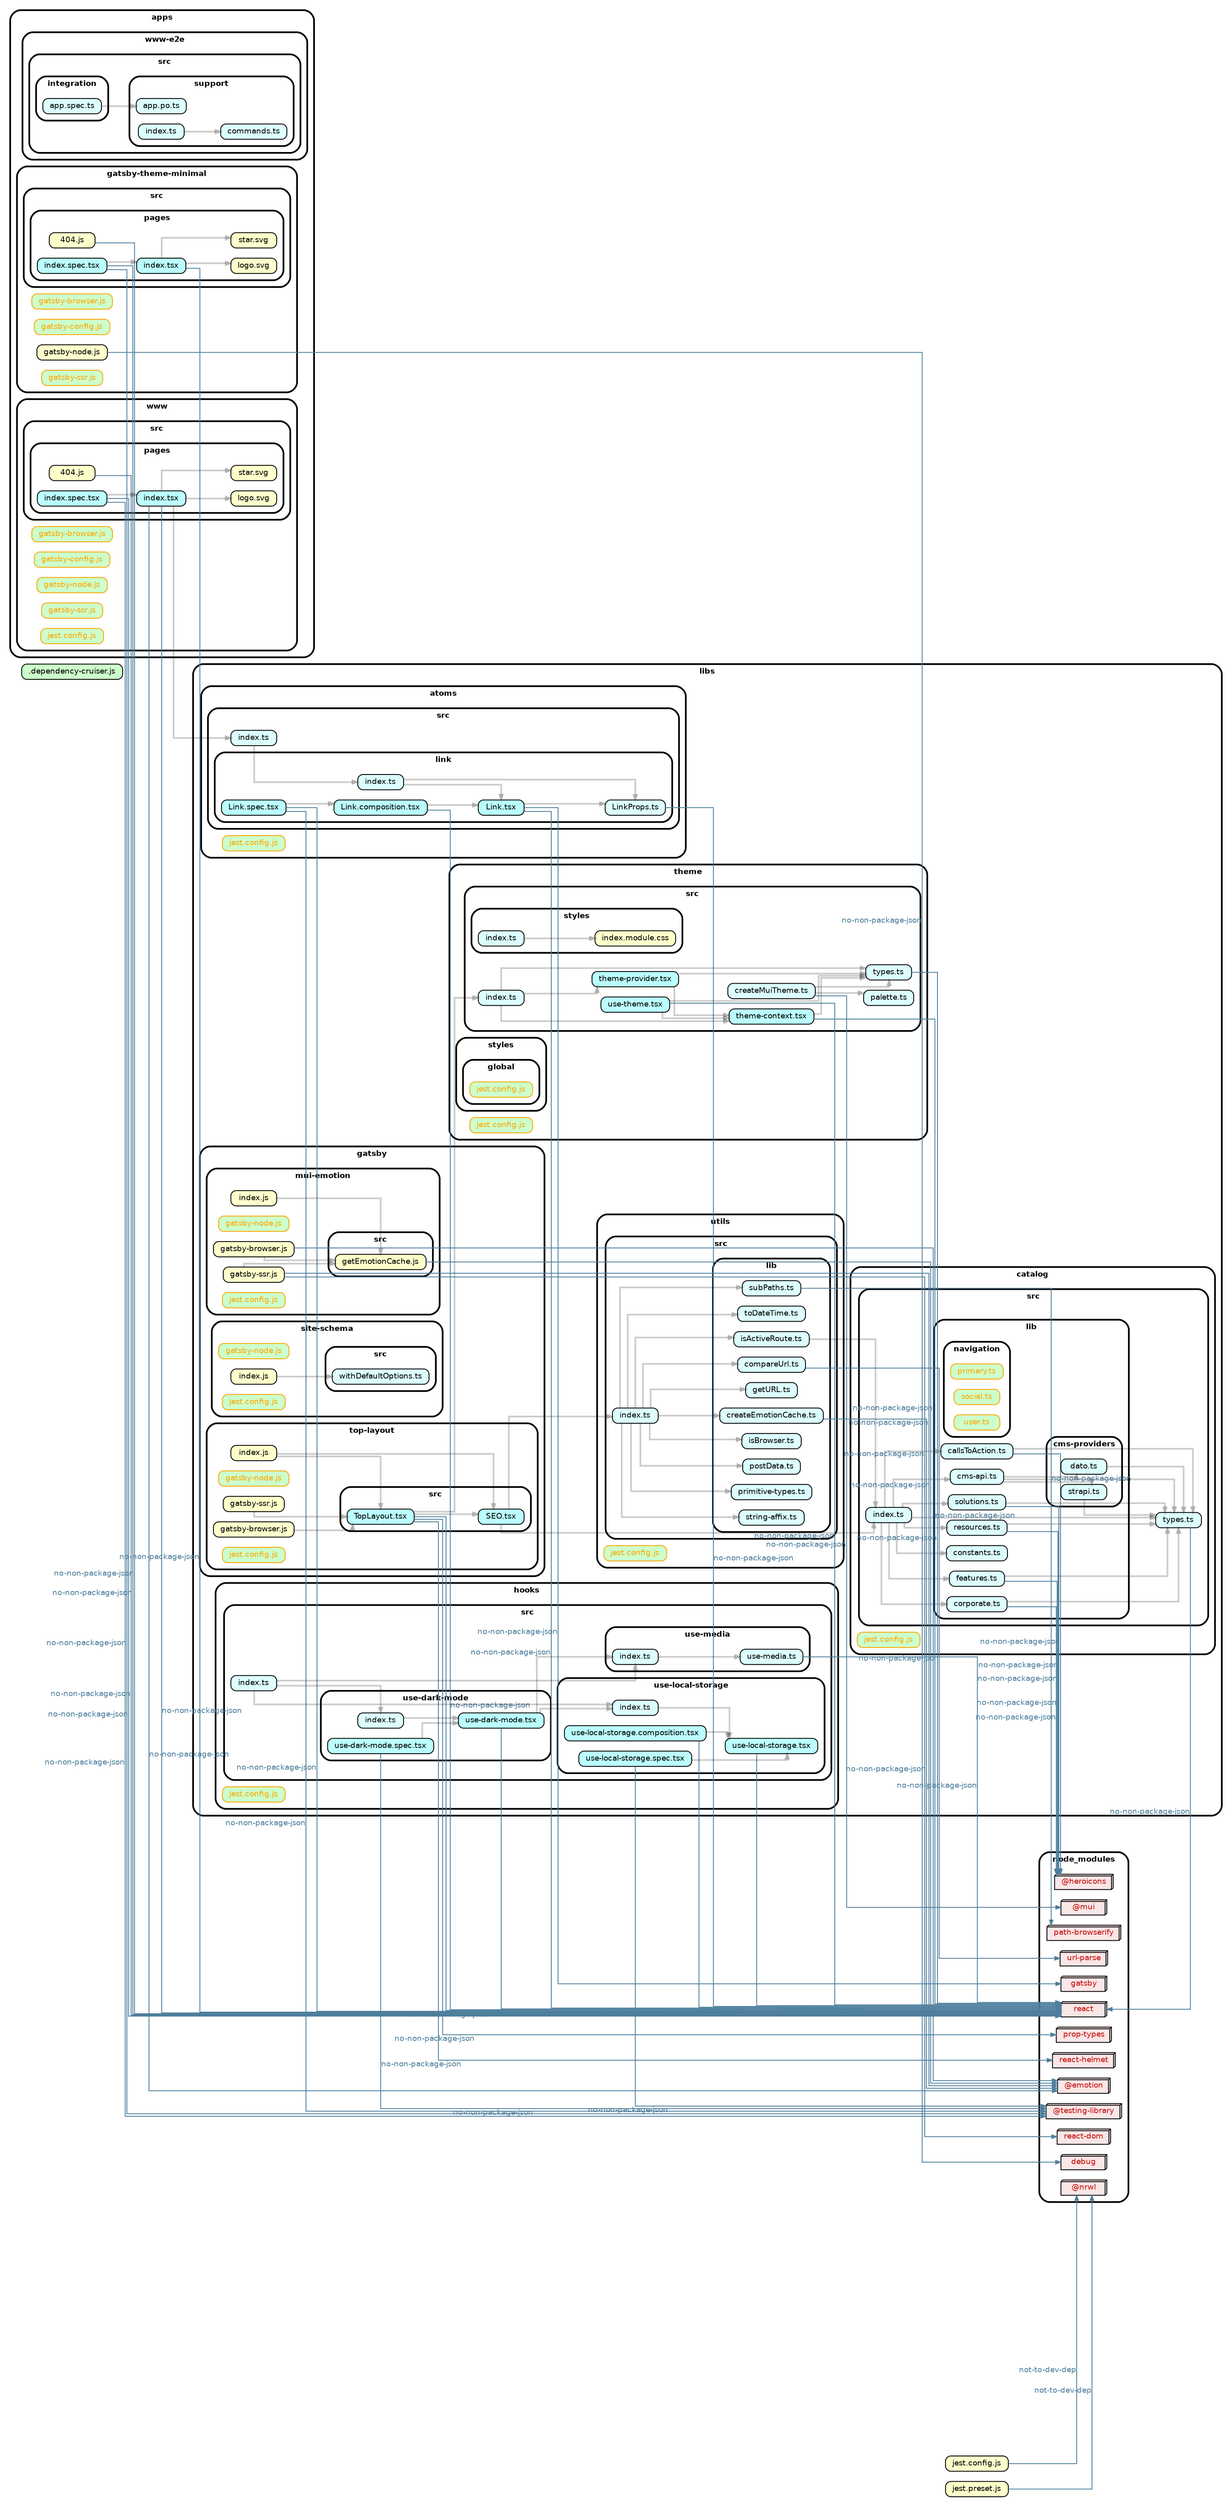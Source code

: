 strict digraph "dependency-cruiser output"{
    ordering="out" rankdir="LR" splines="ortho" overlap="false" nodesep="0.16" ranksep="0.18" fontname="Helvetica-bold" fontsize="9" style="rounded,bold,filled" fillcolor="#ffffff" compound="true"
    node [shape="box" style="rounded, filled" height="0.2" color="black" fillcolor="#ffffcc" fontcolor="black" fontname="Helvetica" fontsize="9"]
    edge [arrowhead="normal" arrowsize="0.6" penwidth="2.0" color="#00000033" fontname="Helvetica" fontsize="9"]

    ".dependency-cruiser.js" [label=".dependency-cruiser.js" URL=".dependency-cruiser.js" fillcolor="#ccffcc"]
    subgraph "cluster_apps" {label="apps" subgraph "cluster_apps/gatsby-theme-minimal" {label="gatsby-theme-minimal" "apps/gatsby-theme-minimal/gatsby-browser.js" [label="gatsby-browser.js" tooltip="no-orphans" URL="apps/gatsby-theme-minimal/gatsby-browser.js" fillcolor="#ccffcc" fontcolor="orange" color="orange"] } }
    subgraph "cluster_apps" {label="apps" subgraph "cluster_apps/gatsby-theme-minimal" {label="gatsby-theme-minimal" "apps/gatsby-theme-minimal/gatsby-config.js" [label="gatsby-config.js" tooltip="no-orphans" URL="apps/gatsby-theme-minimal/gatsby-config.js" fillcolor="#ccffcc" fontcolor="orange" color="orange"] } }
    subgraph "cluster_apps" {label="apps" subgraph "cluster_apps/gatsby-theme-minimal" {label="gatsby-theme-minimal" "apps/gatsby-theme-minimal/gatsby-node.js" [label="gatsby-node.js" URL="apps/gatsby-theme-minimal/gatsby-node.js" ] } }
    "apps/gatsby-theme-minimal/gatsby-node.js" -> "node_modules/debug" [xlabel="no-non-package-json" tooltip="no-non-package-json" penwidth="1.0" fontcolor="#4e7f9d" color="#4e7f9d"]
    subgraph "cluster_apps" {label="apps" subgraph "cluster_apps/gatsby-theme-minimal" {label="gatsby-theme-minimal" "apps/gatsby-theme-minimal/gatsby-ssr.js" [label="gatsby-ssr.js" tooltip="no-orphans" URL="apps/gatsby-theme-minimal/gatsby-ssr.js" fillcolor="#ccffcc" fontcolor="orange" color="orange"] } }
    subgraph "cluster_apps" {label="apps" subgraph "cluster_apps/gatsby-theme-minimal" {label="gatsby-theme-minimal" subgraph "cluster_apps/gatsby-theme-minimal/src" {label="src" subgraph "cluster_apps/gatsby-theme-minimal/src/pages" {label="pages" "apps/gatsby-theme-minimal/src/pages/404.js" [label="404.js" URL="apps/gatsby-theme-minimal/src/pages/404.js" ] } } } }
    "apps/gatsby-theme-minimal/src/pages/404.js" -> "node_modules/react" [xlabel="no-non-package-json" tooltip="no-non-package-json" penwidth="1.0" fontcolor="#4e7f9d" color="#4e7f9d"]
    subgraph "cluster_apps" {label="apps" subgraph "cluster_apps/gatsby-theme-minimal" {label="gatsby-theme-minimal" subgraph "cluster_apps/gatsby-theme-minimal/src" {label="src" subgraph "cluster_apps/gatsby-theme-minimal/src/pages" {label="pages" "apps/gatsby-theme-minimal/src/pages/index.spec.tsx" [label="index.spec.tsx" URL="apps/gatsby-theme-minimal/src/pages/index.spec.tsx" fillcolor="#bbfeff"] } } } }
    "apps/gatsby-theme-minimal/src/pages/index.spec.tsx" -> "apps/gatsby-theme-minimal/src/pages/index.tsx"
    "apps/gatsby-theme-minimal/src/pages/index.spec.tsx" -> "node_modules/@testing-library" [xlabel="no-non-package-json" tooltip="no-non-package-json" penwidth="1.0" fontcolor="#4e7f9d" color="#4e7f9d"]
    "apps/gatsby-theme-minimal/src/pages/index.spec.tsx" -> "node_modules/react" [xlabel="no-non-package-json" tooltip="no-non-package-json" penwidth="1.0" fontcolor="#4e7f9d" color="#4e7f9d"]
    subgraph "cluster_apps" {label="apps" subgraph "cluster_apps/gatsby-theme-minimal" {label="gatsby-theme-minimal" subgraph "cluster_apps/gatsby-theme-minimal/src" {label="src" subgraph "cluster_apps/gatsby-theme-minimal/src/pages" {label="pages" "apps/gatsby-theme-minimal/src/pages/index.tsx" [label="index.tsx" URL="apps/gatsby-theme-minimal/src/pages/index.tsx" fillcolor="#bbfeff"] } } } }
    "apps/gatsby-theme-minimal/src/pages/index.tsx" -> "apps/gatsby-theme-minimal/src/pages/logo.svg"
    "apps/gatsby-theme-minimal/src/pages/index.tsx" -> "apps/gatsby-theme-minimal/src/pages/star.svg"
    "apps/gatsby-theme-minimal/src/pages/index.tsx" -> "node_modules/react" [xlabel="no-non-package-json" tooltip="no-non-package-json" penwidth="1.0" fontcolor="#4e7f9d" color="#4e7f9d"]
    subgraph "cluster_apps" {label="apps" subgraph "cluster_apps/gatsby-theme-minimal" {label="gatsby-theme-minimal" subgraph "cluster_apps/gatsby-theme-minimal/src" {label="src" subgraph "cluster_apps/gatsby-theme-minimal/src/pages" {label="pages" "apps/gatsby-theme-minimal/src/pages/logo.svg" [label="logo.svg" URL="apps/gatsby-theme-minimal/src/pages/logo.svg" ] } } } }
    subgraph "cluster_apps" {label="apps" subgraph "cluster_apps/gatsby-theme-minimal" {label="gatsby-theme-minimal" subgraph "cluster_apps/gatsby-theme-minimal/src" {label="src" subgraph "cluster_apps/gatsby-theme-minimal/src/pages" {label="pages" "apps/gatsby-theme-minimal/src/pages/star.svg" [label="star.svg" URL="apps/gatsby-theme-minimal/src/pages/star.svg" ] } } } }
    subgraph "cluster_apps" {label="apps" subgraph "cluster_apps/www-e2e" {label="www-e2e" subgraph "cluster_apps/www-e2e/src" {label="src" subgraph "cluster_apps/www-e2e/src/integration" {label="integration" "apps/www-e2e/src/integration/app.spec.ts" [label="app.spec.ts" URL="apps/www-e2e/src/integration/app.spec.ts" fillcolor="#ddfeff"] } } } }
    "apps/www-e2e/src/integration/app.spec.ts" -> "apps/www-e2e/src/support/app.po.ts"
    subgraph "cluster_apps" {label="apps" subgraph "cluster_apps/www-e2e" {label="www-e2e" subgraph "cluster_apps/www-e2e/src" {label="src" subgraph "cluster_apps/www-e2e/src/support" {label="support" "apps/www-e2e/src/support/app.po.ts" [label="app.po.ts" URL="apps/www-e2e/src/support/app.po.ts" fillcolor="#ddfeff"] } } } }
    subgraph "cluster_apps" {label="apps" subgraph "cluster_apps/www-e2e" {label="www-e2e" subgraph "cluster_apps/www-e2e/src" {label="src" subgraph "cluster_apps/www-e2e/src/support" {label="support" "apps/www-e2e/src/support/commands.ts" [label="commands.ts" URL="apps/www-e2e/src/support/commands.ts" fillcolor="#ddfeff"] } } } }
    subgraph "cluster_apps" {label="apps" subgraph "cluster_apps/www-e2e" {label="www-e2e" subgraph "cluster_apps/www-e2e/src" {label="src" subgraph "cluster_apps/www-e2e/src/support" {label="support" "apps/www-e2e/src/support/index.ts" [label="index.ts" URL="apps/www-e2e/src/support/index.ts" fillcolor="#ddfeff"] } } } }
    "apps/www-e2e/src/support/index.ts" -> "apps/www-e2e/src/support/commands.ts"
    subgraph "cluster_apps" {label="apps" subgraph "cluster_apps/www" {label="www" "apps/www/gatsby-browser.js" [label="gatsby-browser.js" tooltip="no-orphans" URL="apps/www/gatsby-browser.js" fillcolor="#ccffcc" fontcolor="orange" color="orange"] } }
    subgraph "cluster_apps" {label="apps" subgraph "cluster_apps/www" {label="www" "apps/www/gatsby-config.js" [label="gatsby-config.js" tooltip="no-orphans" URL="apps/www/gatsby-config.js" fillcolor="#ccffcc" fontcolor="orange" color="orange"] } }
    subgraph "cluster_apps" {label="apps" subgraph "cluster_apps/www" {label="www" "apps/www/gatsby-node.js" [label="gatsby-node.js" tooltip="no-orphans" URL="apps/www/gatsby-node.js" fillcolor="#ccffcc" fontcolor="orange" color="orange"] } }
    subgraph "cluster_apps" {label="apps" subgraph "cluster_apps/www" {label="www" "apps/www/gatsby-ssr.js" [label="gatsby-ssr.js" tooltip="no-orphans" URL="apps/www/gatsby-ssr.js" fillcolor="#ccffcc" fontcolor="orange" color="orange"] } }
    subgraph "cluster_apps" {label="apps" subgraph "cluster_apps/www" {label="www" "apps/www/jest.config.js" [label="jest.config.js" tooltip="no-orphans" URL="apps/www/jest.config.js" fillcolor="#ccffcc" fontcolor="orange" color="orange"] } }
    subgraph "cluster_apps" {label="apps" subgraph "cluster_apps/www" {label="www" subgraph "cluster_apps/www/src" {label="src" subgraph "cluster_apps/www/src/pages" {label="pages" "apps/www/src/pages/404.js" [label="404.js" URL="apps/www/src/pages/404.js" ] } } } }
    "apps/www/src/pages/404.js" -> "node_modules/react" [xlabel="no-non-package-json" tooltip="no-non-package-json" penwidth="1.0" fontcolor="#4e7f9d" color="#4e7f9d"]
    subgraph "cluster_apps" {label="apps" subgraph "cluster_apps/www" {label="www" subgraph "cluster_apps/www/src" {label="src" subgraph "cluster_apps/www/src/pages" {label="pages" "apps/www/src/pages/index.spec.tsx" [label="index.spec.tsx" URL="apps/www/src/pages/index.spec.tsx" fillcolor="#bbfeff"] } } } }
    "apps/www/src/pages/index.spec.tsx" -> "apps/www/src/pages/index.tsx"
    "apps/www/src/pages/index.spec.tsx" -> "node_modules/@testing-library" [xlabel="no-non-package-json" tooltip="no-non-package-json" penwidth="1.0" fontcolor="#4e7f9d" color="#4e7f9d"]
    "apps/www/src/pages/index.spec.tsx" -> "node_modules/react" [xlabel="no-non-package-json" tooltip="no-non-package-json" penwidth="1.0" fontcolor="#4e7f9d" color="#4e7f9d"]
    subgraph "cluster_apps" {label="apps" subgraph "cluster_apps/www" {label="www" subgraph "cluster_apps/www/src" {label="src" subgraph "cluster_apps/www/src/pages" {label="pages" "apps/www/src/pages/index.tsx" [label="index.tsx" URL="apps/www/src/pages/index.tsx" fillcolor="#bbfeff"] } } } }
    "apps/www/src/pages/index.tsx" -> "apps/www/src/pages/logo.svg"
    "apps/www/src/pages/index.tsx" -> "apps/www/src/pages/star.svg"
    "apps/www/src/pages/index.tsx" -> "node_modules/@emotion" [xlabel="no-non-package-json" tooltip="no-non-package-json" penwidth="1.0" fontcolor="#4e7f9d" color="#4e7f9d"]
    "apps/www/src/pages/index.tsx" -> "libs/atoms/src/index.ts"
    "apps/www/src/pages/index.tsx" -> "node_modules/react" [xlabel="no-non-package-json" tooltip="no-non-package-json" penwidth="1.0" fontcolor="#4e7f9d" color="#4e7f9d"]
    subgraph "cluster_apps" {label="apps" subgraph "cluster_apps/www" {label="www" subgraph "cluster_apps/www/src" {label="src" subgraph "cluster_apps/www/src/pages" {label="pages" "apps/www/src/pages/logo.svg" [label="logo.svg" URL="apps/www/src/pages/logo.svg" ] } } } }
    subgraph "cluster_apps" {label="apps" subgraph "cluster_apps/www" {label="www" subgraph "cluster_apps/www/src" {label="src" subgraph "cluster_apps/www/src/pages" {label="pages" "apps/www/src/pages/star.svg" [label="star.svg" URL="apps/www/src/pages/star.svg" ] } } } }
    "jest.config.js" [label="jest.config.js" URL="jest.config.js" ]
    "jest.config.js" -> "node_modules/@nrwl" [xlabel="not-to-dev-dep" tooltip="not-to-dev-dep" penwidth="1.0" fontcolor="#4e7f9d" color="#4e7f9d"]
    "jest.preset.js" [label="jest.preset.js" URL="jest.preset.js" ]
    "jest.preset.js" -> "node_modules/@nrwl" [xlabel="not-to-dev-dep" tooltip="not-to-dev-dep" penwidth="1.0" fontcolor="#4e7f9d" color="#4e7f9d"]
    subgraph "cluster_libs" {label="libs" subgraph "cluster_libs/atoms" {label="atoms" "libs/atoms/jest.config.js" [label="jest.config.js" tooltip="no-orphans" URL="libs/atoms/jest.config.js" fillcolor="#ccffcc" fontcolor="orange" color="orange"] } }
    subgraph "cluster_libs" {label="libs" subgraph "cluster_libs/atoms" {label="atoms" subgraph "cluster_libs/atoms/src" {label="src" "libs/atoms/src/index.ts" [label="index.ts" URL="libs/atoms/src/index.ts" fillcolor="#ddfeff"] } } }
    "libs/atoms/src/index.ts" -> "libs/atoms/src/link/index.ts"
    subgraph "cluster_libs" {label="libs" subgraph "cluster_libs/atoms" {label="atoms" subgraph "cluster_libs/atoms/src" {label="src" subgraph "cluster_libs/atoms/src/link" {label="link" "libs/atoms/src/link/Link.composition.tsx" [label="Link.composition.tsx" URL="libs/atoms/src/link/Link.composition.tsx" fillcolor="#bbfeff"] } } } }
    "libs/atoms/src/link/Link.composition.tsx" -> "libs/atoms/src/link/Link.tsx"
    "libs/atoms/src/link/Link.composition.tsx" -> "node_modules/react" [xlabel="no-non-package-json" tooltip="no-non-package-json" penwidth="1.0" fontcolor="#4e7f9d" color="#4e7f9d"]
    subgraph "cluster_libs" {label="libs" subgraph "cluster_libs/atoms" {label="atoms" subgraph "cluster_libs/atoms/src" {label="src" subgraph "cluster_libs/atoms/src/link" {label="link" "libs/atoms/src/link/Link.spec.tsx" [label="Link.spec.tsx" URL="libs/atoms/src/link/Link.spec.tsx" fillcolor="#bbfeff"] } } } }
    "libs/atoms/src/link/Link.spec.tsx" -> "libs/atoms/src/link/Link.composition.tsx"
    "libs/atoms/src/link/Link.spec.tsx" -> "node_modules/@testing-library" [xlabel="no-non-package-json" tooltip="no-non-package-json" penwidth="1.0" fontcolor="#4e7f9d" color="#4e7f9d"]
    "libs/atoms/src/link/Link.spec.tsx" -> "node_modules/react" [xlabel="no-non-package-json" tooltip="no-non-package-json" penwidth="1.0" fontcolor="#4e7f9d" color="#4e7f9d"]
    subgraph "cluster_libs" {label="libs" subgraph "cluster_libs/atoms" {label="atoms" subgraph "cluster_libs/atoms/src" {label="src" subgraph "cluster_libs/atoms/src/link" {label="link" "libs/atoms/src/link/Link.tsx" [label="Link.tsx" URL="libs/atoms/src/link/Link.tsx" fillcolor="#bbfeff"] } } } }
    "libs/atoms/src/link/Link.tsx" -> "libs/atoms/src/link/LinkProps.ts"
    "libs/atoms/src/link/Link.tsx" -> "node_modules/gatsby" [xlabel="no-non-package-json" tooltip="no-non-package-json" penwidth="1.0" fontcolor="#4e7f9d" color="#4e7f9d"]
    "libs/atoms/src/link/Link.tsx" -> "node_modules/react" [xlabel="no-non-package-json" tooltip="no-non-package-json" penwidth="1.0" fontcolor="#4e7f9d" color="#4e7f9d"]
    subgraph "cluster_libs" {label="libs" subgraph "cluster_libs/atoms" {label="atoms" subgraph "cluster_libs/atoms/src" {label="src" subgraph "cluster_libs/atoms/src/link" {label="link" "libs/atoms/src/link/LinkProps.ts" [label="LinkProps.ts" URL="libs/atoms/src/link/LinkProps.ts" fillcolor="#ddfeff"] } } } }
    "libs/atoms/src/link/LinkProps.ts" -> "node_modules/react" [xlabel="no-non-package-json" tooltip="no-non-package-json" penwidth="1.0" fontcolor="#4e7f9d" color="#4e7f9d"]
    subgraph "cluster_libs" {label="libs" subgraph "cluster_libs/atoms" {label="atoms" subgraph "cluster_libs/atoms/src" {label="src" subgraph "cluster_libs/atoms/src/link" {label="link" "libs/atoms/src/link/index.ts" [label="index.ts" URL="libs/atoms/src/link/index.ts" fillcolor="#ddfeff"] } } } }
    "libs/atoms/src/link/index.ts" -> "libs/atoms/src/link/Link.tsx"
    "libs/atoms/src/link/index.ts" -> "libs/atoms/src/link/LinkProps.ts"
    subgraph "cluster_libs" {label="libs" subgraph "cluster_libs/catalog" {label="catalog" "libs/catalog/jest.config.js" [label="jest.config.js" tooltip="no-orphans" URL="libs/catalog/jest.config.js" fillcolor="#ccffcc" fontcolor="orange" color="orange"] } }
    subgraph "cluster_libs" {label="libs" subgraph "cluster_libs/catalog" {label="catalog" subgraph "cluster_libs/catalog/src" {label="src" "libs/catalog/src/index.ts" [label="index.ts" URL="libs/catalog/src/index.ts" fillcolor="#ddfeff"] } } }
    "libs/catalog/src/index.ts" -> "libs/catalog/src/lib/callsToAction.ts"
    "libs/catalog/src/index.ts" -> "libs/catalog/src/lib/cms-api.ts"
    "libs/catalog/src/index.ts" -> "libs/catalog/src/lib/constants.ts"
    "libs/catalog/src/index.ts" -> "libs/catalog/src/lib/corporate.ts"
    "libs/catalog/src/index.ts" -> "libs/catalog/src/lib/features.ts"
    "libs/catalog/src/index.ts" -> "libs/catalog/src/lib/resources.ts"
    "libs/catalog/src/index.ts" -> "libs/catalog/src/lib/solutions.ts"
    "libs/catalog/src/index.ts" -> "libs/catalog/src/types.ts"
    subgraph "cluster_libs" {label="libs" subgraph "cluster_libs/catalog" {label="catalog" subgraph "cluster_libs/catalog/src" {label="src" subgraph "cluster_libs/catalog/src/lib" {label="lib" "libs/catalog/src/lib/callsToAction.ts" [label="callsToAction.ts" URL="libs/catalog/src/lib/callsToAction.ts" fillcolor="#ddfeff"] } } } }
    "libs/catalog/src/lib/callsToAction.ts" -> "libs/catalog/src/types.ts"
    "libs/catalog/src/lib/callsToAction.ts" -> "node_modules/@heroicons" [xlabel="no-non-package-json" tooltip="no-non-package-json" penwidth="1.0" fontcolor="#4e7f9d" color="#4e7f9d"]
    subgraph "cluster_libs" {label="libs" subgraph "cluster_libs/catalog" {label="catalog" subgraph "cluster_libs/catalog/src" {label="src" subgraph "cluster_libs/catalog/src/lib" {label="lib" "libs/catalog/src/lib/cms-api.ts" [label="cms-api.ts" URL="libs/catalog/src/lib/cms-api.ts" fillcolor="#ddfeff"] } } } }
    "libs/catalog/src/lib/cms-api.ts" -> "libs/catalog/src/types.ts"
    "libs/catalog/src/lib/cms-api.ts" -> "libs/catalog/src/lib/cms-providers/dato.ts"
    "libs/catalog/src/lib/cms-api.ts" -> "libs/catalog/src/lib/cms-providers/strapi.ts"
    subgraph "cluster_libs" {label="libs" subgraph "cluster_libs/catalog" {label="catalog" subgraph "cluster_libs/catalog/src" {label="src" subgraph "cluster_libs/catalog/src/lib" {label="lib" subgraph "cluster_libs/catalog/src/lib/cms-providers" {label="cms-providers" "libs/catalog/src/lib/cms-providers/dato.ts" [label="dato.ts" URL="libs/catalog/src/lib/cms-providers/dato.ts" fillcolor="#ddfeff"] } } } } }
    "libs/catalog/src/lib/cms-providers/dato.ts" -> "libs/catalog/src/types.ts"
    subgraph "cluster_libs" {label="libs" subgraph "cluster_libs/catalog" {label="catalog" subgraph "cluster_libs/catalog/src" {label="src" subgraph "cluster_libs/catalog/src/lib" {label="lib" subgraph "cluster_libs/catalog/src/lib/cms-providers" {label="cms-providers" "libs/catalog/src/lib/cms-providers/strapi.ts" [label="strapi.ts" URL="libs/catalog/src/lib/cms-providers/strapi.ts" fillcolor="#ddfeff"] } } } } }
    "libs/catalog/src/lib/cms-providers/strapi.ts" -> "libs/catalog/src/types.ts"
    subgraph "cluster_libs" {label="libs" subgraph "cluster_libs/catalog" {label="catalog" subgraph "cluster_libs/catalog/src" {label="src" subgraph "cluster_libs/catalog/src/lib" {label="lib" "libs/catalog/src/lib/constants.ts" [label="constants.ts" URL="libs/catalog/src/lib/constants.ts" fillcolor="#ddfeff"] } } } }
    subgraph "cluster_libs" {label="libs" subgraph "cluster_libs/catalog" {label="catalog" subgraph "cluster_libs/catalog/src" {label="src" subgraph "cluster_libs/catalog/src/lib" {label="lib" "libs/catalog/src/lib/corporate.ts" [label="corporate.ts" URL="libs/catalog/src/lib/corporate.ts" fillcolor="#ddfeff"] } } } }
    "libs/catalog/src/lib/corporate.ts" -> "libs/catalog/src/types.ts"
    "libs/catalog/src/lib/corporate.ts" -> "node_modules/@heroicons" [xlabel="no-non-package-json" tooltip="no-non-package-json" penwidth="1.0" fontcolor="#4e7f9d" color="#4e7f9d"]
    subgraph "cluster_libs" {label="libs" subgraph "cluster_libs/catalog" {label="catalog" subgraph "cluster_libs/catalog/src" {label="src" subgraph "cluster_libs/catalog/src/lib" {label="lib" "libs/catalog/src/lib/features.ts" [label="features.ts" URL="libs/catalog/src/lib/features.ts" fillcolor="#ddfeff"] } } } }
    "libs/catalog/src/lib/features.ts" -> "libs/catalog/src/types.ts"
    "libs/catalog/src/lib/features.ts" -> "node_modules/@heroicons" [xlabel="no-non-package-json" tooltip="no-non-package-json" penwidth="1.0" fontcolor="#4e7f9d" color="#4e7f9d"]
    subgraph "cluster_libs" {label="libs" subgraph "cluster_libs/catalog" {label="catalog" subgraph "cluster_libs/catalog/src" {label="src" subgraph "cluster_libs/catalog/src/lib" {label="lib" subgraph "cluster_libs/catalog/src/lib/navigation" {label="navigation" "libs/catalog/src/lib/navigation/primary.ts" [label="primary.ts" tooltip="no-orphans" URL="libs/catalog/src/lib/navigation/primary.ts" fillcolor="#ccffcc" fontcolor="orange" color="orange"] } } } } }
    subgraph "cluster_libs" {label="libs" subgraph "cluster_libs/catalog" {label="catalog" subgraph "cluster_libs/catalog/src" {label="src" subgraph "cluster_libs/catalog/src/lib" {label="lib" subgraph "cluster_libs/catalog/src/lib/navigation" {label="navigation" "libs/catalog/src/lib/navigation/social.ts" [label="social.ts" tooltip="no-orphans" URL="libs/catalog/src/lib/navigation/social.ts" fillcolor="#ccffcc" fontcolor="orange" color="orange"] } } } } }
    subgraph "cluster_libs" {label="libs" subgraph "cluster_libs/catalog" {label="catalog" subgraph "cluster_libs/catalog/src" {label="src" subgraph "cluster_libs/catalog/src/lib" {label="lib" subgraph "cluster_libs/catalog/src/lib/navigation" {label="navigation" "libs/catalog/src/lib/navigation/user.ts" [label="user.ts" tooltip="no-orphans" URL="libs/catalog/src/lib/navigation/user.ts" fillcolor="#ccffcc" fontcolor="orange" color="orange"] } } } } }
    subgraph "cluster_libs" {label="libs" subgraph "cluster_libs/catalog" {label="catalog" subgraph "cluster_libs/catalog/src" {label="src" subgraph "cluster_libs/catalog/src/lib" {label="lib" "libs/catalog/src/lib/resources.ts" [label="resources.ts" URL="libs/catalog/src/lib/resources.ts" fillcolor="#ddfeff"] } } } }
    "libs/catalog/src/lib/resources.ts" -> "libs/catalog/src/types.ts"
    "libs/catalog/src/lib/resources.ts" -> "node_modules/@heroicons" [xlabel="no-non-package-json" tooltip="no-non-package-json" penwidth="1.0" fontcolor="#4e7f9d" color="#4e7f9d"]
    subgraph "cluster_libs" {label="libs" subgraph "cluster_libs/catalog" {label="catalog" subgraph "cluster_libs/catalog/src" {label="src" subgraph "cluster_libs/catalog/src/lib" {label="lib" "libs/catalog/src/lib/solutions.ts" [label="solutions.ts" URL="libs/catalog/src/lib/solutions.ts" fillcolor="#ddfeff"] } } } }
    "libs/catalog/src/lib/solutions.ts" -> "libs/catalog/src/types.ts"
    "libs/catalog/src/lib/solutions.ts" -> "node_modules/@heroicons" [xlabel="no-non-package-json" tooltip="no-non-package-json" penwidth="1.0" fontcolor="#4e7f9d" color="#4e7f9d"]
    subgraph "cluster_libs" {label="libs" subgraph "cluster_libs/catalog" {label="catalog" subgraph "cluster_libs/catalog/src" {label="src" "libs/catalog/src/types.ts" [label="types.ts" URL="libs/catalog/src/types.ts" fillcolor="#ddfeff"] } } }
    "libs/catalog/src/types.ts" -> "node_modules/react" [xlabel="no-non-package-json" tooltip="no-non-package-json" penwidth="1.0" fontcolor="#4e7f9d" color="#4e7f9d"]
    subgraph "cluster_libs" {label="libs" subgraph "cluster_libs/gatsby" {label="gatsby" subgraph "cluster_libs/gatsby/mui-emotion" {label="mui-emotion" "libs/gatsby/mui-emotion/gatsby-browser.js" [label="gatsby-browser.js" URL="libs/gatsby/mui-emotion/gatsby-browser.js" ] } } }
    "libs/gatsby/mui-emotion/gatsby-browser.js" -> "libs/gatsby/mui-emotion/src/getEmotionCache.js"
    "libs/gatsby/mui-emotion/gatsby-browser.js" -> "node_modules/@emotion" [xlabel="no-non-package-json" tooltip="no-non-package-json" penwidth="1.0" fontcolor="#4e7f9d" color="#4e7f9d"]
    subgraph "cluster_libs" {label="libs" subgraph "cluster_libs/gatsby" {label="gatsby" subgraph "cluster_libs/gatsby/mui-emotion" {label="mui-emotion" "libs/gatsby/mui-emotion/gatsby-node.js" [label="gatsby-node.js" tooltip="no-orphans" URL="libs/gatsby/mui-emotion/gatsby-node.js" fillcolor="#ccffcc" fontcolor="orange" color="orange"] } } }
    subgraph "cluster_libs" {label="libs" subgraph "cluster_libs/gatsby" {label="gatsby" subgraph "cluster_libs/gatsby/mui-emotion" {label="mui-emotion" "libs/gatsby/mui-emotion/gatsby-ssr.js" [label="gatsby-ssr.js" URL="libs/gatsby/mui-emotion/gatsby-ssr.js" ] } } }
    "libs/gatsby/mui-emotion/gatsby-ssr.js" -> "libs/gatsby/mui-emotion/src/getEmotionCache.js"
    "libs/gatsby/mui-emotion/gatsby-ssr.js" -> "node_modules/@emotion" [xlabel="no-non-package-json" tooltip="no-non-package-json" penwidth="1.0" fontcolor="#4e7f9d" color="#4e7f9d"]
    "libs/gatsby/mui-emotion/gatsby-ssr.js" -> "node_modules/react-dom" [xlabel="no-non-package-json" tooltip="no-non-package-json" penwidth="1.0" fontcolor="#4e7f9d" color="#4e7f9d"]
    subgraph "cluster_libs" {label="libs" subgraph "cluster_libs/gatsby" {label="gatsby" subgraph "cluster_libs/gatsby/mui-emotion" {label="mui-emotion" "libs/gatsby/mui-emotion/index.js" [label="index.js" URL="libs/gatsby/mui-emotion/index.js" ] } } }
    "libs/gatsby/mui-emotion/index.js" -> "libs/gatsby/mui-emotion/src/getEmotionCache.js"
    subgraph "cluster_libs" {label="libs" subgraph "cluster_libs/gatsby" {label="gatsby" subgraph "cluster_libs/gatsby/mui-emotion" {label="mui-emotion" "libs/gatsby/mui-emotion/jest.config.js" [label="jest.config.js" tooltip="no-orphans" URL="libs/gatsby/mui-emotion/jest.config.js" fillcolor="#ccffcc" fontcolor="orange" color="orange"] } } }
    subgraph "cluster_libs" {label="libs" subgraph "cluster_libs/gatsby" {label="gatsby" subgraph "cluster_libs/gatsby/mui-emotion" {label="mui-emotion" subgraph "cluster_libs/gatsby/mui-emotion/src" {label="src" "libs/gatsby/mui-emotion/src/getEmotionCache.js" [label="getEmotionCache.js" URL="libs/gatsby/mui-emotion/src/getEmotionCache.js" ] } } } }
    "libs/gatsby/mui-emotion/src/getEmotionCache.js" -> "node_modules/@emotion" [xlabel="no-non-package-json" tooltip="no-non-package-json" penwidth="1.0" fontcolor="#4e7f9d" color="#4e7f9d"]
    subgraph "cluster_libs" {label="libs" subgraph "cluster_libs/gatsby" {label="gatsby" subgraph "cluster_libs/gatsby/site-schema" {label="site-schema" "libs/gatsby/site-schema/gatsby-node.js" [label="gatsby-node.js" tooltip="no-orphans" URL="libs/gatsby/site-schema/gatsby-node.js" fillcolor="#ccffcc" fontcolor="orange" color="orange"] } } }
    subgraph "cluster_libs" {label="libs" subgraph "cluster_libs/gatsby" {label="gatsby" subgraph "cluster_libs/gatsby/site-schema" {label="site-schema" "libs/gatsby/site-schema/index.js" [label="index.js" URL="libs/gatsby/site-schema/index.js" ] } } }
    "libs/gatsby/site-schema/index.js" -> "libs/gatsby/site-schema/src/withDefaultOptions.ts"
    subgraph "cluster_libs" {label="libs" subgraph "cluster_libs/gatsby" {label="gatsby" subgraph "cluster_libs/gatsby/site-schema" {label="site-schema" "libs/gatsby/site-schema/jest.config.js" [label="jest.config.js" tooltip="no-orphans" URL="libs/gatsby/site-schema/jest.config.js" fillcolor="#ccffcc" fontcolor="orange" color="orange"] } } }
    subgraph "cluster_libs" {label="libs" subgraph "cluster_libs/gatsby" {label="gatsby" subgraph "cluster_libs/gatsby/site-schema" {label="site-schema" subgraph "cluster_libs/gatsby/site-schema/src" {label="src" "libs/gatsby/site-schema/src/withDefaultOptions.ts" [label="withDefaultOptions.ts" URL="libs/gatsby/site-schema/src/withDefaultOptions.ts" fillcolor="#ddfeff"] } } } }
    subgraph "cluster_libs" {label="libs" subgraph "cluster_libs/gatsby" {label="gatsby" subgraph "cluster_libs/gatsby/top-layout" {label="top-layout" "libs/gatsby/top-layout/gatsby-browser.js" [label="gatsby-browser.js" URL="libs/gatsby/top-layout/gatsby-browser.js" ] } } }
    "libs/gatsby/top-layout/gatsby-browser.js" -> "libs/gatsby/top-layout/src/TopLayout.tsx"
    subgraph "cluster_libs" {label="libs" subgraph "cluster_libs/gatsby" {label="gatsby" subgraph "cluster_libs/gatsby/top-layout" {label="top-layout" "libs/gatsby/top-layout/gatsby-node.js" [label="gatsby-node.js" tooltip="no-orphans" URL="libs/gatsby/top-layout/gatsby-node.js" fillcolor="#ccffcc" fontcolor="orange" color="orange"] } } }
    subgraph "cluster_libs" {label="libs" subgraph "cluster_libs/gatsby" {label="gatsby" subgraph "cluster_libs/gatsby/top-layout" {label="top-layout" "libs/gatsby/top-layout/gatsby-ssr.js" [label="gatsby-ssr.js" URL="libs/gatsby/top-layout/gatsby-ssr.js" ] } } }
    "libs/gatsby/top-layout/gatsby-ssr.js" -> "libs/gatsby/top-layout/src/TopLayout.tsx"
    subgraph "cluster_libs" {label="libs" subgraph "cluster_libs/gatsby" {label="gatsby" subgraph "cluster_libs/gatsby/top-layout" {label="top-layout" "libs/gatsby/top-layout/index.js" [label="index.js" URL="libs/gatsby/top-layout/index.js" ] } } }
    "libs/gatsby/top-layout/index.js" -> "libs/gatsby/top-layout/src/SEO.tsx"
    "libs/gatsby/top-layout/index.js" -> "libs/gatsby/top-layout/src/TopLayout.tsx"
    subgraph "cluster_libs" {label="libs" subgraph "cluster_libs/gatsby" {label="gatsby" subgraph "cluster_libs/gatsby/top-layout" {label="top-layout" "libs/gatsby/top-layout/jest.config.js" [label="jest.config.js" tooltip="no-orphans" URL="libs/gatsby/top-layout/jest.config.js" fillcolor="#ccffcc" fontcolor="orange" color="orange"] } } }
    subgraph "cluster_libs" {label="libs" subgraph "cluster_libs/gatsby" {label="gatsby" subgraph "cluster_libs/gatsby/top-layout" {label="top-layout" subgraph "cluster_libs/gatsby/top-layout/src" {label="src" "libs/gatsby/top-layout/src/SEO.tsx" [label="SEO.tsx" URL="libs/gatsby/top-layout/src/SEO.tsx" fillcolor="#bbfeff"] } } } }
    "libs/gatsby/top-layout/src/SEO.tsx" -> "libs/catalog/src/index.ts"
    "libs/gatsby/top-layout/src/SEO.tsx" -> "libs/utils/src/index.ts"
    subgraph "cluster_libs" {label="libs" subgraph "cluster_libs/gatsby" {label="gatsby" subgraph "cluster_libs/gatsby/top-layout" {label="top-layout" subgraph "cluster_libs/gatsby/top-layout/src" {label="src" "libs/gatsby/top-layout/src/TopLayout.tsx" [label="TopLayout.tsx" URL="libs/gatsby/top-layout/src/TopLayout.tsx" fillcolor="#bbfeff"] } } } }
    "libs/gatsby/top-layout/src/TopLayout.tsx" -> "libs/gatsby/top-layout/src/SEO.tsx"
    "libs/gatsby/top-layout/src/TopLayout.tsx" -> "libs/theme/src/index.ts"
    "libs/gatsby/top-layout/src/TopLayout.tsx" -> "node_modules/prop-types" [xlabel="no-non-package-json" tooltip="no-non-package-json" penwidth="1.0" fontcolor="#4e7f9d" color="#4e7f9d"]
    "libs/gatsby/top-layout/src/TopLayout.tsx" -> "node_modules/react" [xlabel="no-non-package-json" tooltip="no-non-package-json" penwidth="1.0" fontcolor="#4e7f9d" color="#4e7f9d"]
    "libs/gatsby/top-layout/src/TopLayout.tsx" -> "node_modules/react-helmet" [xlabel="no-non-package-json" tooltip="no-non-package-json" penwidth="1.0" fontcolor="#4e7f9d" color="#4e7f9d"]
    subgraph "cluster_libs" {label="libs" subgraph "cluster_libs/hooks" {label="hooks" "libs/hooks/jest.config.js" [label="jest.config.js" tooltip="no-orphans" URL="libs/hooks/jest.config.js" fillcolor="#ccffcc" fontcolor="orange" color="orange"] } }
    subgraph "cluster_libs" {label="libs" subgraph "cluster_libs/hooks" {label="hooks" subgraph "cluster_libs/hooks/src" {label="src" "libs/hooks/src/index.ts" [label="index.ts" URL="libs/hooks/src/index.ts" fillcolor="#ddfeff"] } } }
    "libs/hooks/src/index.ts" -> "libs/hooks/src/use-dark-mode/index.ts"
    "libs/hooks/src/index.ts" -> "libs/hooks/src/use-local-storage/index.ts"
    "libs/hooks/src/index.ts" -> "libs/hooks/src/use-media/index.ts"
    subgraph "cluster_libs" {label="libs" subgraph "cluster_libs/hooks" {label="hooks" subgraph "cluster_libs/hooks/src" {label="src" subgraph "cluster_libs/hooks/src/use-dark-mode" {label="use-dark-mode" "libs/hooks/src/use-dark-mode/index.ts" [label="index.ts" URL="libs/hooks/src/use-dark-mode/index.ts" fillcolor="#ddfeff"] } } } }
    "libs/hooks/src/use-dark-mode/index.ts" -> "libs/hooks/src/use-dark-mode/use-dark-mode.tsx"
    subgraph "cluster_libs" {label="libs" subgraph "cluster_libs/hooks" {label="hooks" subgraph "cluster_libs/hooks/src" {label="src" subgraph "cluster_libs/hooks/src/use-dark-mode" {label="use-dark-mode" "libs/hooks/src/use-dark-mode/use-dark-mode.spec.tsx" [label="use-dark-mode.spec.tsx" URL="libs/hooks/src/use-dark-mode/use-dark-mode.spec.tsx" fillcolor="#bbfeff"] } } } }
    "libs/hooks/src/use-dark-mode/use-dark-mode.spec.tsx" -> "libs/hooks/src/use-dark-mode/use-dark-mode.tsx"
    "libs/hooks/src/use-dark-mode/use-dark-mode.spec.tsx" -> "node_modules/@testing-library" [xlabel="no-non-package-json" tooltip="no-non-package-json" penwidth="1.0" fontcolor="#4e7f9d" color="#4e7f9d"]
    subgraph "cluster_libs" {label="libs" subgraph "cluster_libs/hooks" {label="hooks" subgraph "cluster_libs/hooks/src" {label="src" subgraph "cluster_libs/hooks/src/use-dark-mode" {label="use-dark-mode" "libs/hooks/src/use-dark-mode/use-dark-mode.tsx" [label="use-dark-mode.tsx" URL="libs/hooks/src/use-dark-mode/use-dark-mode.tsx" fillcolor="#bbfeff"] } } } }
    "libs/hooks/src/use-dark-mode/use-dark-mode.tsx" -> "libs/hooks/src/use-local-storage/index.ts"
    "libs/hooks/src/use-dark-mode/use-dark-mode.tsx" -> "libs/hooks/src/use-media/index.ts"
    "libs/hooks/src/use-dark-mode/use-dark-mode.tsx" -> "node_modules/react" [xlabel="no-non-package-json" tooltip="no-non-package-json" penwidth="1.0" fontcolor="#4e7f9d" color="#4e7f9d"]
    subgraph "cluster_libs" {label="libs" subgraph "cluster_libs/hooks" {label="hooks" subgraph "cluster_libs/hooks/src" {label="src" subgraph "cluster_libs/hooks/src/use-local-storage" {label="use-local-storage" "libs/hooks/src/use-local-storage/index.ts" [label="index.ts" URL="libs/hooks/src/use-local-storage/index.ts" fillcolor="#ddfeff"] } } } }
    "libs/hooks/src/use-local-storage/index.ts" -> "libs/hooks/src/use-local-storage/use-local-storage.tsx"
    subgraph "cluster_libs" {label="libs" subgraph "cluster_libs/hooks" {label="hooks" subgraph "cluster_libs/hooks/src" {label="src" subgraph "cluster_libs/hooks/src/use-local-storage" {label="use-local-storage" "libs/hooks/src/use-local-storage/use-local-storage.composition.tsx" [label="use-local-storage.composition.tsx" URL="libs/hooks/src/use-local-storage/use-local-storage.composition.tsx" fillcolor="#bbfeff"] } } } }
    "libs/hooks/src/use-local-storage/use-local-storage.composition.tsx" -> "libs/hooks/src/use-local-storage/use-local-storage.tsx"
    "libs/hooks/src/use-local-storage/use-local-storage.composition.tsx" -> "node_modules/react" [xlabel="no-non-package-json" tooltip="no-non-package-json" penwidth="1.0" fontcolor="#4e7f9d" color="#4e7f9d"]
    subgraph "cluster_libs" {label="libs" subgraph "cluster_libs/hooks" {label="hooks" subgraph "cluster_libs/hooks/src" {label="src" subgraph "cluster_libs/hooks/src/use-local-storage" {label="use-local-storage" "libs/hooks/src/use-local-storage/use-local-storage.spec.tsx" [label="use-local-storage.spec.tsx" URL="libs/hooks/src/use-local-storage/use-local-storage.spec.tsx" fillcolor="#bbfeff"] } } } }
    "libs/hooks/src/use-local-storage/use-local-storage.spec.tsx" -> "libs/hooks/src/use-local-storage/use-local-storage.tsx"
    "libs/hooks/src/use-local-storage/use-local-storage.spec.tsx" -> "node_modules/@testing-library" [xlabel="no-non-package-json" tooltip="no-non-package-json" penwidth="1.0" fontcolor="#4e7f9d" color="#4e7f9d"]
    subgraph "cluster_libs" {label="libs" subgraph "cluster_libs/hooks" {label="hooks" subgraph "cluster_libs/hooks/src" {label="src" subgraph "cluster_libs/hooks/src/use-local-storage" {label="use-local-storage" "libs/hooks/src/use-local-storage/use-local-storage.tsx" [label="use-local-storage.tsx" URL="libs/hooks/src/use-local-storage/use-local-storage.tsx" fillcolor="#bbfeff"] } } } }
    "libs/hooks/src/use-local-storage/use-local-storage.tsx" -> "node_modules/react" [xlabel="no-non-package-json" tooltip="no-non-package-json" penwidth="1.0" fontcolor="#4e7f9d" color="#4e7f9d"]
    subgraph "cluster_libs" {label="libs" subgraph "cluster_libs/hooks" {label="hooks" subgraph "cluster_libs/hooks/src" {label="src" subgraph "cluster_libs/hooks/src/use-media" {label="use-media" "libs/hooks/src/use-media/index.ts" [label="index.ts" URL="libs/hooks/src/use-media/index.ts" fillcolor="#ddfeff"] } } } }
    "libs/hooks/src/use-media/index.ts" -> "libs/hooks/src/use-media/use-media.ts"
    subgraph "cluster_libs" {label="libs" subgraph "cluster_libs/hooks" {label="hooks" subgraph "cluster_libs/hooks/src" {label="src" subgraph "cluster_libs/hooks/src/use-media" {label="use-media" "libs/hooks/src/use-media/use-media.ts" [label="use-media.ts" URL="libs/hooks/src/use-media/use-media.ts" fillcolor="#ddfeff"] } } } }
    "libs/hooks/src/use-media/use-media.ts" -> "node_modules/react" [xlabel="no-non-package-json" tooltip="no-non-package-json" penwidth="1.0" fontcolor="#4e7f9d" color="#4e7f9d"]
    subgraph "cluster_libs" {label="libs" subgraph "cluster_libs/theme" {label="theme" "libs/theme/jest.config.js" [label="jest.config.js" tooltip="no-orphans" URL="libs/theme/jest.config.js" fillcolor="#ccffcc" fontcolor="orange" color="orange"] } }
    subgraph "cluster_libs" {label="libs" subgraph "cluster_libs/theme" {label="theme" subgraph "cluster_libs/theme/src" {label="src" "libs/theme/src/createMuiTheme.ts" [label="createMuiTheme.ts" URL="libs/theme/src/createMuiTheme.ts" fillcolor="#ddfeff"] } } }
    "libs/theme/src/createMuiTheme.ts" -> "libs/theme/src/palette.ts"
    "libs/theme/src/createMuiTheme.ts" -> "libs/theme/src/types.ts"
    "libs/theme/src/createMuiTheme.ts" -> "node_modules/@mui" [xlabel="no-non-package-json" tooltip="no-non-package-json" penwidth="1.0" fontcolor="#4e7f9d" color="#4e7f9d"]
    subgraph "cluster_libs" {label="libs" subgraph "cluster_libs/theme" {label="theme" subgraph "cluster_libs/theme/src" {label="src" "libs/theme/src/index.ts" [label="index.ts" URL="libs/theme/src/index.ts" fillcolor="#ddfeff"] } } }
    "libs/theme/src/index.ts" -> "libs/theme/src/theme-context.tsx"
    "libs/theme/src/index.ts" -> "libs/theme/src/theme-provider.tsx"
    "libs/theme/src/index.ts" -> "libs/theme/src/types.ts"
    subgraph "cluster_libs" {label="libs" subgraph "cluster_libs/theme" {label="theme" subgraph "cluster_libs/theme/src" {label="src" "libs/theme/src/palette.ts" [label="palette.ts" URL="libs/theme/src/palette.ts" fillcolor="#ddfeff"] } } }
    subgraph "cluster_libs" {label="libs" subgraph "cluster_libs/theme" {label="theme" subgraph "cluster_libs/theme/src" {label="src" subgraph "cluster_libs/theme/src/styles" {label="styles" "libs/theme/src/styles/index.module.css" [label="index.module.css" URL="libs/theme/src/styles/index.module.css" ] } } } }
    subgraph "cluster_libs" {label="libs" subgraph "cluster_libs/theme" {label="theme" subgraph "cluster_libs/theme/src" {label="src" subgraph "cluster_libs/theme/src/styles" {label="styles" "libs/theme/src/styles/index.ts" [label="index.ts" URL="libs/theme/src/styles/index.ts" fillcolor="#ddfeff"] } } } }
    "libs/theme/src/styles/index.ts" -> "libs/theme/src/styles/index.module.css"
    subgraph "cluster_libs" {label="libs" subgraph "cluster_libs/theme" {label="theme" subgraph "cluster_libs/theme/src" {label="src" "libs/theme/src/theme-context.tsx" [label="theme-context.tsx" URL="libs/theme/src/theme-context.tsx" fillcolor="#bbfeff"] } } }
    "libs/theme/src/theme-context.tsx" -> "libs/theme/src/types.ts"
    "libs/theme/src/theme-context.tsx" -> "node_modules/react" [xlabel="no-non-package-json" tooltip="no-non-package-json" penwidth="1.0" fontcolor="#4e7f9d" color="#4e7f9d"]
    subgraph "cluster_libs" {label="libs" subgraph "cluster_libs/theme" {label="theme" subgraph "cluster_libs/theme/src" {label="src" "libs/theme/src/theme-provider.tsx" [label="theme-provider.tsx" URL="libs/theme/src/theme-provider.tsx" fillcolor="#bbfeff"] } } }
    "libs/theme/src/theme-provider.tsx" -> "libs/theme/src/theme-context.tsx"
    "libs/theme/src/theme-provider.tsx" -> "libs/theme/src/types.ts"
    subgraph "cluster_libs" {label="libs" subgraph "cluster_libs/theme" {label="theme" subgraph "cluster_libs/theme/src" {label="src" "libs/theme/src/types.ts" [label="types.ts" URL="libs/theme/src/types.ts" fillcolor="#ddfeff"] } } }
    "libs/theme/src/types.ts" -> "node_modules/react" [xlabel="no-non-package-json" tooltip="no-non-package-json" penwidth="1.0" fontcolor="#4e7f9d" color="#4e7f9d"]
    subgraph "cluster_libs" {label="libs" subgraph "cluster_libs/theme" {label="theme" subgraph "cluster_libs/theme/src" {label="src" "libs/theme/src/use-theme.tsx" [label="use-theme.tsx" URL="libs/theme/src/use-theme.tsx" fillcolor="#bbfeff"] } } }
    "libs/theme/src/use-theme.tsx" -> "libs/theme/src/theme-context.tsx"
    "libs/theme/src/use-theme.tsx" -> "libs/theme/src/types.ts"
    "libs/theme/src/use-theme.tsx" -> "node_modules/react" [xlabel="no-non-package-json" tooltip="no-non-package-json" penwidth="1.0" fontcolor="#4e7f9d" color="#4e7f9d"]
    subgraph "cluster_libs" {label="libs" subgraph "cluster_libs/theme" {label="theme" subgraph "cluster_libs/theme/styles" {label="styles" subgraph "cluster_libs/theme/styles/global" {label="global" "libs/theme/styles/global/jest.config.js" [label="jest.config.js" tooltip="no-orphans" URL="libs/theme/styles/global/jest.config.js" fillcolor="#ccffcc" fontcolor="orange" color="orange"] } } } }
    subgraph "cluster_libs" {label="libs" subgraph "cluster_libs/utils" {label="utils" "libs/utils/jest.config.js" [label="jest.config.js" tooltip="no-orphans" URL="libs/utils/jest.config.js" fillcolor="#ccffcc" fontcolor="orange" color="orange"] } }
    subgraph "cluster_libs" {label="libs" subgraph "cluster_libs/utils" {label="utils" subgraph "cluster_libs/utils/src" {label="src" "libs/utils/src/index.ts" [label="index.ts" URL="libs/utils/src/index.ts" fillcolor="#ddfeff"] } } }
    "libs/utils/src/index.ts" -> "libs/utils/src/lib/compareUrl.ts"
    "libs/utils/src/index.ts" -> "libs/utils/src/lib/createEmotionCache.ts"
    "libs/utils/src/index.ts" -> "libs/utils/src/lib/getURL.ts"
    "libs/utils/src/index.ts" -> "libs/utils/src/lib/isActiveRoute.ts"
    "libs/utils/src/index.ts" -> "libs/utils/src/lib/isBrowser.ts"
    "libs/utils/src/index.ts" -> "libs/utils/src/lib/postData.ts"
    "libs/utils/src/index.ts" -> "libs/utils/src/lib/primitive-types.ts"
    "libs/utils/src/index.ts" -> "libs/utils/src/lib/string-affix.ts"
    "libs/utils/src/index.ts" -> "libs/utils/src/lib/subPaths.ts"
    "libs/utils/src/index.ts" -> "libs/utils/src/lib/toDateTime.ts"
    subgraph "cluster_libs" {label="libs" subgraph "cluster_libs/utils" {label="utils" subgraph "cluster_libs/utils/src" {label="src" subgraph "cluster_libs/utils/src/lib" {label="lib" "libs/utils/src/lib/compareUrl.ts" [label="compareUrl.ts" URL="libs/utils/src/lib/compareUrl.ts" fillcolor="#ddfeff"] } } } }
    "libs/utils/src/lib/compareUrl.ts" -> "node_modules/url-parse" [xlabel="no-non-package-json" tooltip="no-non-package-json" penwidth="1.0" fontcolor="#4e7f9d" color="#4e7f9d"]
    subgraph "cluster_libs" {label="libs" subgraph "cluster_libs/utils" {label="utils" subgraph "cluster_libs/utils/src" {label="src" subgraph "cluster_libs/utils/src/lib" {label="lib" "libs/utils/src/lib/createEmotionCache.ts" [label="createEmotionCache.ts" URL="libs/utils/src/lib/createEmotionCache.ts" fillcolor="#ddfeff"] } } } }
    "libs/utils/src/lib/createEmotionCache.ts" -> "node_modules/@emotion" [xlabel="no-non-package-json" tooltip="no-non-package-json" penwidth="1.0" fontcolor="#4e7f9d" color="#4e7f9d"]
    subgraph "cluster_libs" {label="libs" subgraph "cluster_libs/utils" {label="utils" subgraph "cluster_libs/utils/src" {label="src" subgraph "cluster_libs/utils/src/lib" {label="lib" "libs/utils/src/lib/getURL.ts" [label="getURL.ts" URL="libs/utils/src/lib/getURL.ts" fillcolor="#ddfeff"] } } } }
    subgraph "cluster_libs" {label="libs" subgraph "cluster_libs/utils" {label="utils" subgraph "cluster_libs/utils/src" {label="src" subgraph "cluster_libs/utils/src/lib" {label="lib" "libs/utils/src/lib/isActiveRoute.ts" [label="isActiveRoute.ts" URL="libs/utils/src/lib/isActiveRoute.ts" fillcolor="#ddfeff"] } } } }
    "libs/utils/src/lib/isActiveRoute.ts" -> "libs/catalog/src/index.ts"
    subgraph "cluster_libs" {label="libs" subgraph "cluster_libs/utils" {label="utils" subgraph "cluster_libs/utils/src" {label="src" subgraph "cluster_libs/utils/src/lib" {label="lib" "libs/utils/src/lib/isBrowser.ts" [label="isBrowser.ts" URL="libs/utils/src/lib/isBrowser.ts" fillcolor="#ddfeff"] } } } }
    subgraph "cluster_libs" {label="libs" subgraph "cluster_libs/utils" {label="utils" subgraph "cluster_libs/utils/src" {label="src" subgraph "cluster_libs/utils/src/lib" {label="lib" "libs/utils/src/lib/postData.ts" [label="postData.ts" URL="libs/utils/src/lib/postData.ts" fillcolor="#ddfeff"] } } } }
    subgraph "cluster_libs" {label="libs" subgraph "cluster_libs/utils" {label="utils" subgraph "cluster_libs/utils/src" {label="src" subgraph "cluster_libs/utils/src/lib" {label="lib" "libs/utils/src/lib/primitive-types.ts" [label="primitive-types.ts" URL="libs/utils/src/lib/primitive-types.ts" fillcolor="#ddfeff"] } } } }
    subgraph "cluster_libs" {label="libs" subgraph "cluster_libs/utils" {label="utils" subgraph "cluster_libs/utils/src" {label="src" subgraph "cluster_libs/utils/src/lib" {label="lib" "libs/utils/src/lib/string-affix.ts" [label="string-affix.ts" URL="libs/utils/src/lib/string-affix.ts" fillcolor="#ddfeff"] } } } }
    subgraph "cluster_libs" {label="libs" subgraph "cluster_libs/utils" {label="utils" subgraph "cluster_libs/utils/src" {label="src" subgraph "cluster_libs/utils/src/lib" {label="lib" "libs/utils/src/lib/subPaths.ts" [label="subPaths.ts" URL="libs/utils/src/lib/subPaths.ts" fillcolor="#ddfeff"] } } } }
    "libs/utils/src/lib/subPaths.ts" -> "node_modules/path-browserify" [xlabel="no-non-package-json" tooltip="no-non-package-json" penwidth="1.0" fontcolor="#4e7f9d" color="#4e7f9d"]
    subgraph "cluster_libs" {label="libs" subgraph "cluster_libs/utils" {label="utils" subgraph "cluster_libs/utils/src" {label="src" subgraph "cluster_libs/utils/src/lib" {label="lib" "libs/utils/src/lib/toDateTime.ts" [label="toDateTime.ts" URL="libs/utils/src/lib/toDateTime.ts" fillcolor="#ddfeff"] } } } }
    subgraph "cluster_node_modules" {label="node_modules" "node_modules/@emotion" [label="@emotion" URL="node_modules/@emotion" shape="box3d" fillcolor="#c40b0a1a" fontcolor="#c40b0a"] }
    subgraph "cluster_node_modules" {label="node_modules" "node_modules/@heroicons" [label="@heroicons" URL="node_modules/@heroicons" shape="box3d" fillcolor="#c40b0a1a" fontcolor="#c40b0a"] }
    subgraph "cluster_node_modules" {label="node_modules" "node_modules/@mui" [label="@mui" URL="node_modules/@mui" shape="box3d" fillcolor="#c40b0a1a" fontcolor="#c40b0a"] }
    subgraph "cluster_node_modules" {label="node_modules" "node_modules/@nrwl" [label="@nrwl" URL="node_modules/@nrwl" shape="box3d" fillcolor="#c40b0a1a" fontcolor="#c40b0a"] }
    subgraph "cluster_node_modules" {label="node_modules" "node_modules/@testing-library" [label="@testing-library" URL="node_modules/@testing-library" shape="box3d" fillcolor="#c40b0a1a" fontcolor="#c40b0a"] }
    subgraph "cluster_node_modules" {label="node_modules" "node_modules/debug" [label="debug" URL="node_modules/debug" shape="box3d" fillcolor="#c40b0a1a" fontcolor="#c40b0a"] }
    subgraph "cluster_node_modules" {label="node_modules" "node_modules/gatsby" [label="gatsby" URL="node_modules/gatsby" shape="box3d" fillcolor="#c40b0a1a" fontcolor="#c40b0a"] }
    subgraph "cluster_node_modules" {label="node_modules" "node_modules/path-browserify" [label="path-browserify" URL="node_modules/path-browserify" shape="box3d" fillcolor="#c40b0a1a" fontcolor="#c40b0a"] }
    subgraph "cluster_node_modules" {label="node_modules" "node_modules/prop-types" [label="prop-types" URL="node_modules/prop-types" shape="box3d" fillcolor="#c40b0a1a" fontcolor="#c40b0a"] }
    subgraph "cluster_node_modules" {label="node_modules" "node_modules/react" [label="react" URL="node_modules/react" shape="box3d" fillcolor="#c40b0a1a" fontcolor="#c40b0a"] }
    subgraph "cluster_node_modules" {label="node_modules" "node_modules/react-dom" [label="react-dom" URL="node_modules/react-dom" shape="box3d" fillcolor="#c40b0a1a" fontcolor="#c40b0a"] }
    subgraph "cluster_node_modules" {label="node_modules" "node_modules/react-helmet" [label="react-helmet" URL="node_modules/react-helmet" shape="box3d" fillcolor="#c40b0a1a" fontcolor="#c40b0a"] }
    subgraph "cluster_node_modules" {label="node_modules" "node_modules/url-parse" [label="url-parse" URL="node_modules/url-parse" shape="box3d" fillcolor="#c40b0a1a" fontcolor="#c40b0a"] }
}
